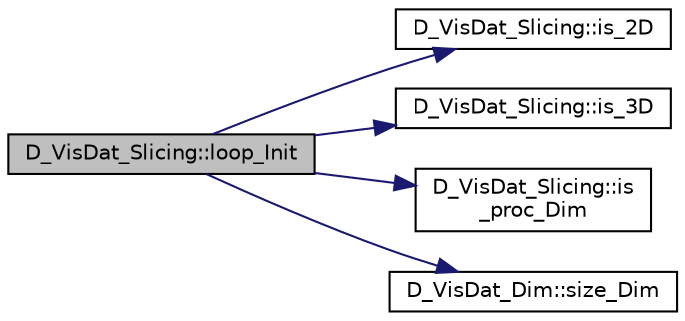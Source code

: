 digraph "D_VisDat_Slicing::loop_Init"
{
 // LATEX_PDF_SIZE
  edge [fontname="Helvetica",fontsize="10",labelfontname="Helvetica",labelfontsize="10"];
  node [fontname="Helvetica",fontsize="10",shape=record];
  rankdir="LR";
  Node1 [label="D_VisDat_Slicing::loop_Init",height=0.2,width=0.4,color="black", fillcolor="grey75", style="filled", fontcolor="black",tooltip=" "];
  Node1 -> Node2 [color="midnightblue",fontsize="10",style="solid"];
  Node2 [label="D_VisDat_Slicing::is_2D",height=0.2,width=0.4,color="black", fillcolor="white", style="filled",URL="$class_d___vis_dat___slicing.html#a6e5f7f2a4448f135c77a06e04f678974",tooltip=" "];
  Node1 -> Node3 [color="midnightblue",fontsize="10",style="solid"];
  Node3 [label="D_VisDat_Slicing::is_3D",height=0.2,width=0.4,color="black", fillcolor="white", style="filled",URL="$class_d___vis_dat___slicing.html#aaee4f94d06e8e78ddab184e343eedc5e",tooltip=" "];
  Node1 -> Node4 [color="midnightblue",fontsize="10",style="solid"];
  Node4 [label="D_VisDat_Slicing::is\l_proc_Dim",height=0.2,width=0.4,color="black", fillcolor="white", style="filled",URL="$class_d___vis_dat___slicing.html#a8039a68e03e1165a965a9c25a9ff7882",tooltip=" "];
  Node1 -> Node5 [color="midnightblue",fontsize="10",style="solid"];
  Node5 [label="D_VisDat_Dim::size_Dim",height=0.2,width=0.4,color="black", fillcolor="white", style="filled",URL="$class_d___vis_dat___dim.html#af266339e1a363caf7d20a01997ceed9f",tooltip=" "];
}

